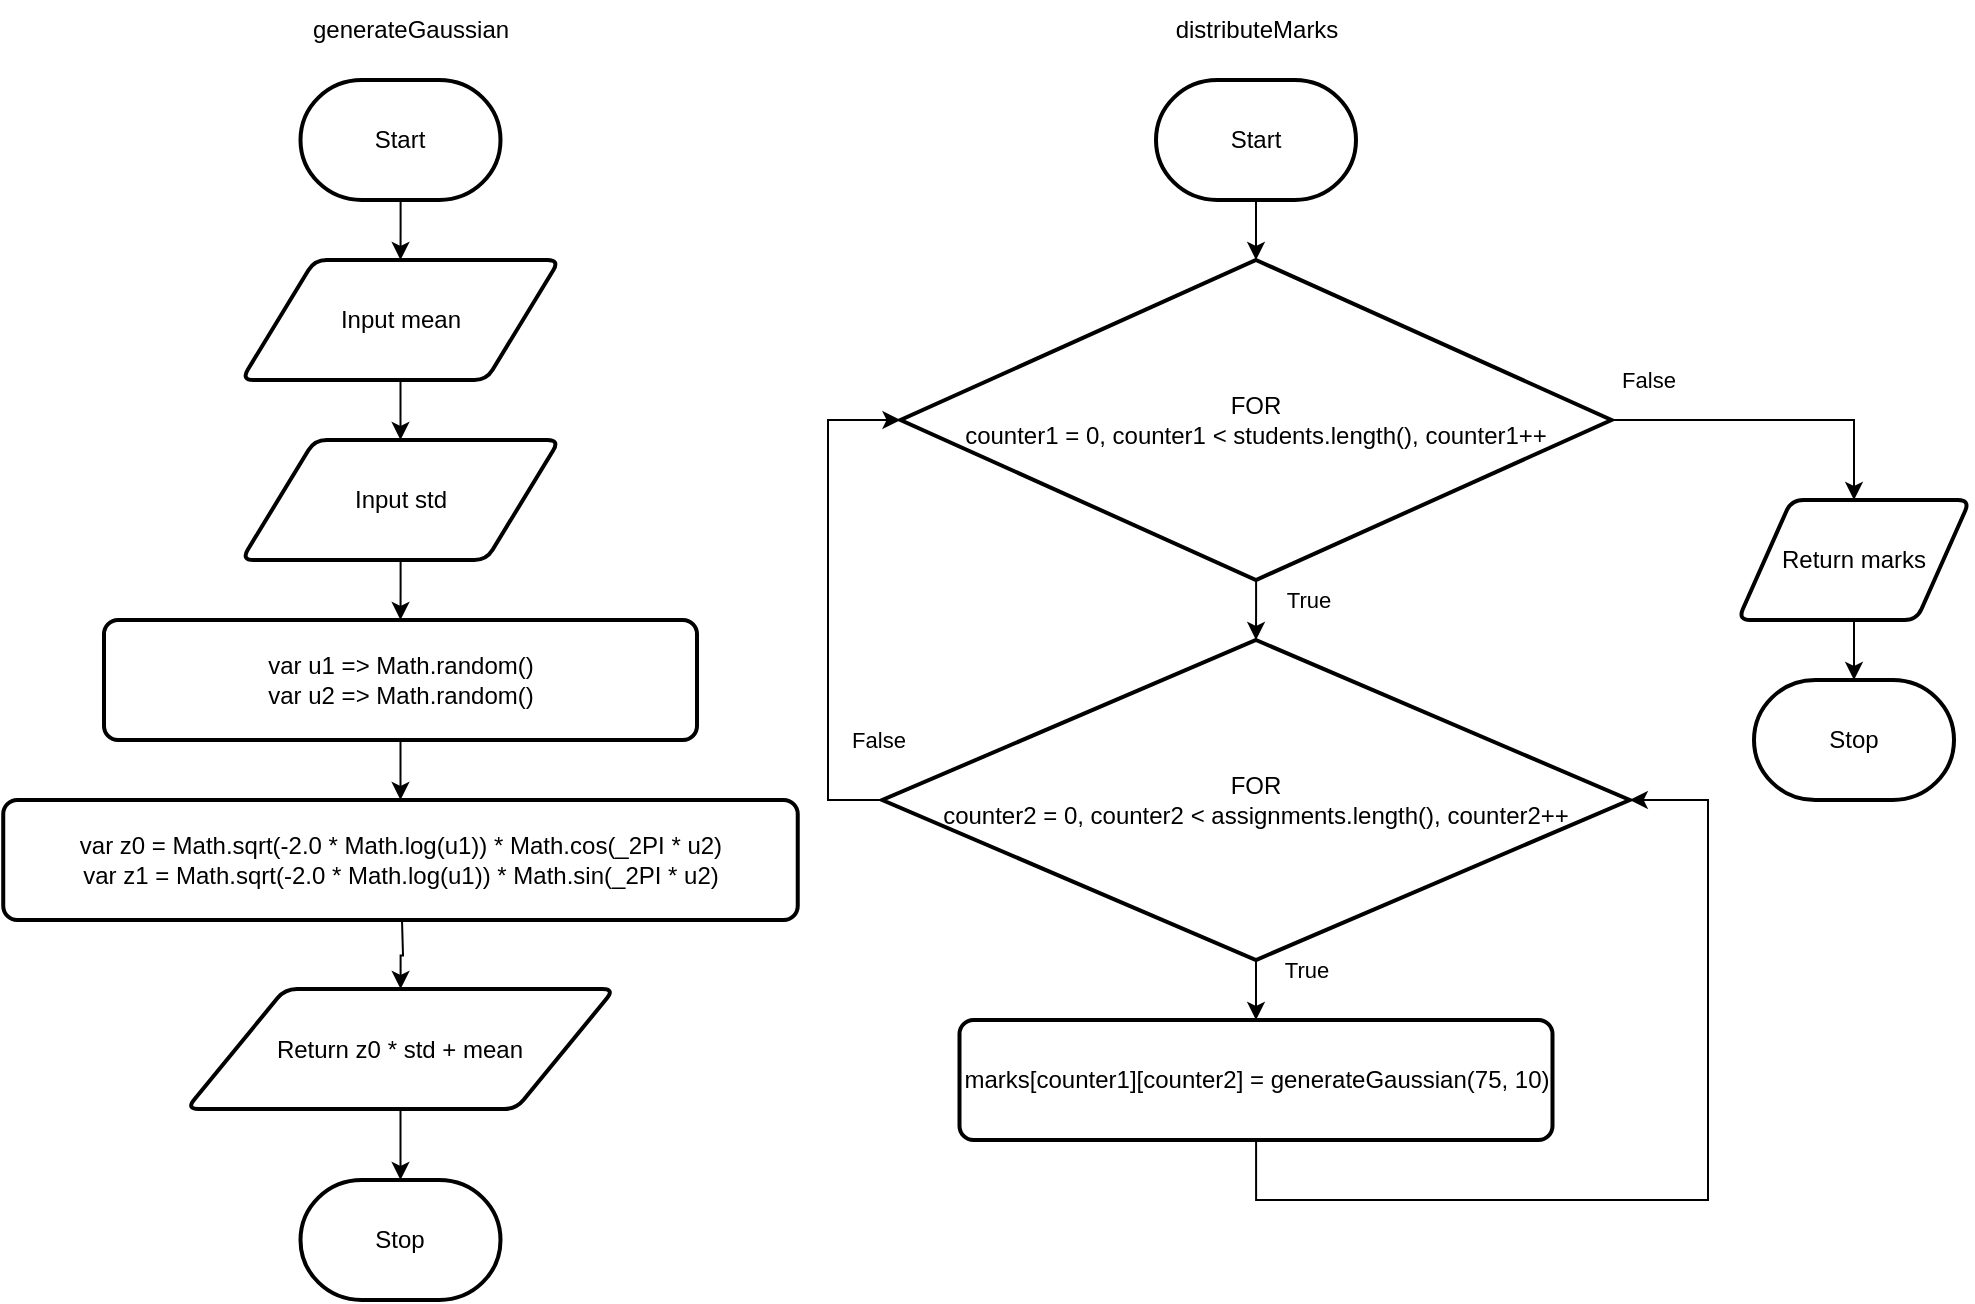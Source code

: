 <mxfile>
    <diagram id="ZRSm4YuozpoxyfXZYBY6" name="Page-1">
        <mxGraphModel dx="2498" dy="1025" grid="1" gridSize="10" guides="1" tooltips="1" connect="1" arrows="1" fold="1" page="1" pageScale="1" pageWidth="827" pageHeight="1169" math="0" shadow="0">
            <root>
                <mxCell id="0"/>
                <mxCell id="1" parent="0"/>
                <mxCell id="2" value="Start" style="strokeWidth=2;html=1;shape=mxgraph.flowchart.terminator;whiteSpace=wrap;" parent="1" vertex="1">
                    <mxGeometry x="-36" y="70" width="100" height="60" as="geometry"/>
                </mxCell>
                <mxCell id="54" value="Stop" style="strokeWidth=2;html=1;shape=mxgraph.flowchart.terminator;whiteSpace=wrap;" parent="1" vertex="1">
                    <mxGeometry x="263" y="370" width="100" height="60" as="geometry"/>
                </mxCell>
                <mxCell id="56" value="" style="edgeStyle=orthogonalEdgeStyle;rounded=0;html=1;exitX=0.5;exitY=1;exitDx=0;exitDy=0;" parent="1" source="65" target="54" edge="1">
                    <mxGeometry relative="1" as="geometry">
                        <mxPoint x="389.5" y="280" as="sourcePoint"/>
                    </mxGeometry>
                </mxCell>
                <mxCell id="70" value="" style="edgeStyle=none;html=1;" parent="1" target="69" edge="1">
                    <mxGeometry relative="1" as="geometry">
                        <mxPoint x="14" y="130" as="sourcePoint"/>
                    </mxGeometry>
                </mxCell>
                <mxCell id="65" value="Return marks" style="shape=parallelogram;html=1;strokeWidth=2;perimeter=parallelogramPerimeter;whiteSpace=wrap;rounded=1;arcSize=12;size=0.23;" parent="1" vertex="1">
                    <mxGeometry x="255" y="280" width="116" height="60" as="geometry"/>
                </mxCell>
                <mxCell id="67" value="generateGaussian" style="text;html=1;align=center;verticalAlign=middle;resizable=0;points=[];autosize=1;strokeColor=none;fillColor=none;" parent="1" vertex="1">
                    <mxGeometry x="-469" y="30" width="120" height="30" as="geometry"/>
                </mxCell>
                <mxCell id="68" value="distributeMarks" style="text;html=1;align=center;verticalAlign=middle;resizable=0;points=[];autosize=1;strokeColor=none;fillColor=none;" parent="1" vertex="1">
                    <mxGeometry x="-36" y="30" width="100" height="30" as="geometry"/>
                </mxCell>
                <mxCell id="72" value="" style="edgeStyle=orthogonalEdgeStyle;shape=connector;rounded=0;html=1;labelBackgroundColor=default;strokeColor=default;fontFamily=Helvetica;fontSize=11;fontColor=default;endArrow=classic;" parent="1" source="69" edge="1">
                    <mxGeometry relative="1" as="geometry">
                        <mxPoint x="14" y="350" as="targetPoint"/>
                    </mxGeometry>
                </mxCell>
                <mxCell id="109" style="edgeStyle=orthogonalEdgeStyle;shape=connector;rounded=0;html=1;entryX=0.5;entryY=0;entryDx=0;entryDy=0;labelBackgroundColor=default;strokeColor=default;fontFamily=Helvetica;fontSize=11;fontColor=default;endArrow=classic;" edge="1" parent="1" source="69" target="65">
                    <mxGeometry relative="1" as="geometry"/>
                </mxCell>
                <mxCell id="69" value="FOR&lt;br&gt;counter1 = 0, counter1 &amp;lt; students.length(), counter1++" style="strokeWidth=2;html=1;shape=mxgraph.flowchart.decision;whiteSpace=wrap;" parent="1" vertex="1">
                    <mxGeometry x="-163.75" y="160.0" width="355.5" height="160" as="geometry"/>
                </mxCell>
                <mxCell id="74" value="True" style="text;html=1;align=center;verticalAlign=middle;resizable=0;points=[];autosize=1;strokeColor=none;fillColor=none;fontSize=11;fontFamily=Helvetica;fontColor=default;" parent="1" vertex="1">
                    <mxGeometry x="15" y="315" width="50" height="30" as="geometry"/>
                </mxCell>
                <mxCell id="77" value="" style="edgeStyle=orthogonalEdgeStyle;rounded=0;html=1;strokeColor=default;" parent="1" source="78" edge="1">
                    <mxGeometry relative="1" as="geometry">
                        <mxPoint x="-413.75" y="160" as="targetPoint"/>
                    </mxGeometry>
                </mxCell>
                <mxCell id="78" value="Start" style="strokeWidth=2;html=1;shape=mxgraph.flowchart.terminator;whiteSpace=wrap;" parent="1" vertex="1">
                    <mxGeometry x="-463.75" y="70" width="100" height="60" as="geometry"/>
                </mxCell>
                <mxCell id="79" value="Stop" style="strokeWidth=2;html=1;shape=mxgraph.flowchart.terminator;whiteSpace=wrap;" parent="1" vertex="1">
                    <mxGeometry x="-463.75" y="620" width="100" height="60" as="geometry"/>
                </mxCell>
                <mxCell id="80" value="" style="edgeStyle=orthogonalEdgeStyle;rounded=0;html=1;exitX=0.5;exitY=1;exitDx=0;exitDy=0;" parent="1" source="85" target="79" edge="1">
                    <mxGeometry relative="1" as="geometry">
                        <mxPoint x="-33" y="520" as="sourcePoint"/>
                    </mxGeometry>
                </mxCell>
                <mxCell id="81" value="" style="edgeStyle=none;html=1;" parent="1" source="82" edge="1">
                    <mxGeometry relative="1" as="geometry">
                        <mxPoint x="-413.75" y="250" as="targetPoint"/>
                    </mxGeometry>
                </mxCell>
                <mxCell id="82" value="Input mean" style="shape=parallelogram;html=1;strokeWidth=2;perimeter=parallelogramPerimeter;whiteSpace=wrap;rounded=1;arcSize=12;size=0.23;" parent="1" vertex="1">
                    <mxGeometry x="-493.25" y="160" width="159" height="60" as="geometry"/>
                </mxCell>
                <mxCell id="85" value="Return z0 * std + mean" style="shape=parallelogram;html=1;strokeWidth=2;perimeter=parallelogramPerimeter;whiteSpace=wrap;rounded=1;arcSize=12;size=0.23;" parent="1" vertex="1">
                    <mxGeometry x="-520.75" y="524.5" width="214" height="60" as="geometry"/>
                </mxCell>
                <mxCell id="97" value="" style="edgeStyle=orthogonalEdgeStyle;shape=connector;rounded=0;html=1;labelBackgroundColor=default;strokeColor=default;fontFamily=Helvetica;fontSize=11;fontColor=default;endArrow=classic;" parent="1" target="85" edge="1">
                    <mxGeometry relative="1" as="geometry">
                        <mxPoint x="-413.0" y="490" as="sourcePoint"/>
                    </mxGeometry>
                </mxCell>
                <mxCell id="103" style="edgeStyle=none;html=1;entryX=0.5;entryY=0;entryDx=0;entryDy=0;" edge="1" parent="1" source="101" target="102">
                    <mxGeometry relative="1" as="geometry"/>
                </mxCell>
                <mxCell id="106" style="edgeStyle=orthogonalEdgeStyle;shape=connector;rounded=0;html=1;entryX=0;entryY=0.5;entryDx=0;entryDy=0;entryPerimeter=0;labelBackgroundColor=default;strokeColor=default;fontFamily=Helvetica;fontSize=11;fontColor=default;endArrow=classic;" edge="1" parent="1" source="101" target="69">
                    <mxGeometry relative="1" as="geometry">
                        <Array as="points">
                            <mxPoint x="-200" y="430"/>
                            <mxPoint x="-200" y="240.0"/>
                        </Array>
                    </mxGeometry>
                </mxCell>
                <mxCell id="101" value="FOR&lt;br&gt;counter2 = 0, counter2 &amp;lt; assignments.length(), counter2++" style="strokeWidth=2;html=1;shape=mxgraph.flowchart.decision;whiteSpace=wrap;" vertex="1" parent="1">
                    <mxGeometry x="-172.87" y="350" width="373.75" height="160" as="geometry"/>
                </mxCell>
                <mxCell id="105" style="edgeStyle=orthogonalEdgeStyle;shape=connector;rounded=0;html=1;entryX=1;entryY=0.5;entryDx=0;entryDy=0;entryPerimeter=0;labelBackgroundColor=default;strokeColor=default;fontFamily=Helvetica;fontSize=11;fontColor=default;endArrow=classic;" edge="1" parent="1" source="102" target="101">
                    <mxGeometry relative="1" as="geometry">
                        <Array as="points">
                            <mxPoint x="14" y="630"/>
                            <mxPoint x="240" y="630"/>
                            <mxPoint x="240" y="430"/>
                        </Array>
                    </mxGeometry>
                </mxCell>
                <mxCell id="102" value="marks[counter1][counter2] = generateGaussian(75, 10)" style="rounded=1;whiteSpace=wrap;html=1;absoluteArcSize=1;arcSize=14;strokeWidth=2;" vertex="1" parent="1">
                    <mxGeometry x="-134.25" y="540" width="296.5" height="60" as="geometry"/>
                </mxCell>
                <mxCell id="107" value="True" style="text;html=1;align=center;verticalAlign=middle;resizable=0;points=[];autosize=1;strokeColor=none;fillColor=none;fontSize=11;fontFamily=Helvetica;fontColor=default;" vertex="1" parent="1">
                    <mxGeometry x="14" y="500" width="50" height="30" as="geometry"/>
                </mxCell>
                <mxCell id="108" value="False" style="text;html=1;align=center;verticalAlign=middle;resizable=0;points=[];autosize=1;strokeColor=none;fillColor=none;fontSize=11;fontFamily=Helvetica;fontColor=default;" vertex="1" parent="1">
                    <mxGeometry x="-200" y="385" width="50" height="30" as="geometry"/>
                </mxCell>
                <mxCell id="114" value="" style="edgeStyle=orthogonalEdgeStyle;shape=connector;rounded=0;html=1;labelBackgroundColor=default;strokeColor=default;fontFamily=Helvetica;fontSize=11;fontColor=default;endArrow=classic;" edge="1" parent="1" source="110" target="111">
                    <mxGeometry relative="1" as="geometry"/>
                </mxCell>
                <mxCell id="110" value="Input std" style="shape=parallelogram;html=1;strokeWidth=2;perimeter=parallelogramPerimeter;whiteSpace=wrap;rounded=1;arcSize=12;size=0.23;" vertex="1" parent="1">
                    <mxGeometry x="-493.25" y="250" width="159" height="60" as="geometry"/>
                </mxCell>
                <mxCell id="113" value="" style="edgeStyle=orthogonalEdgeStyle;shape=connector;rounded=0;html=1;labelBackgroundColor=default;strokeColor=default;fontFamily=Helvetica;fontSize=11;fontColor=default;endArrow=classic;" edge="1" parent="1" source="111" target="112">
                    <mxGeometry relative="1" as="geometry"/>
                </mxCell>
                <mxCell id="111" value="&lt;div&gt;var u1 =&amp;gt; Math.random()&lt;/div&gt;&lt;div&gt;&lt;span style=&quot;background-color: initial;&quot;&gt;var u2 =&amp;gt; Math.random()&lt;/span&gt;&lt;/div&gt;" style="rounded=1;whiteSpace=wrap;html=1;absoluteArcSize=1;arcSize=14;strokeWidth=2;" vertex="1" parent="1">
                    <mxGeometry x="-562" y="340" width="296.5" height="60" as="geometry"/>
                </mxCell>
                <mxCell id="112" value="&lt;div&gt;var z0 = Math.sqrt(-2.0 * Math.log(u1)) * Math.cos(_2PI * u2)&lt;/div&gt;&lt;div&gt;&lt;span style=&quot;background-color: initial;&quot;&gt;var z1 = Math.sqrt(-2.0 * Math.log(u1)) * Math.sin(_2PI * u2)&lt;/span&gt;&lt;/div&gt;" style="rounded=1;whiteSpace=wrap;html=1;absoluteArcSize=1;arcSize=14;strokeWidth=2;" vertex="1" parent="1">
                    <mxGeometry x="-612.38" y="430" width="397.25" height="60" as="geometry"/>
                </mxCell>
                <mxCell id="115" value="False" style="text;html=1;align=center;verticalAlign=middle;resizable=0;points=[];autosize=1;strokeColor=none;fillColor=none;fontSize=11;fontFamily=Helvetica;fontColor=default;" vertex="1" parent="1">
                    <mxGeometry x="185" y="205" width="50" height="30" as="geometry"/>
                </mxCell>
            </root>
        </mxGraphModel>
    </diagram>
</mxfile>